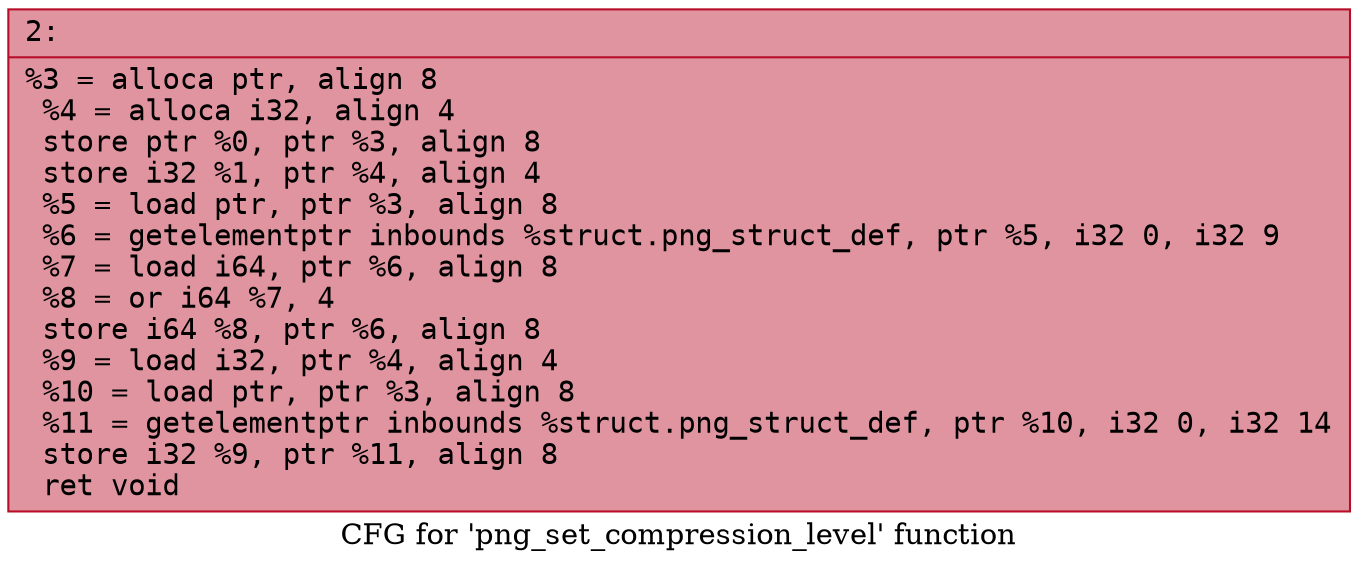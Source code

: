 digraph "CFG for 'png_set_compression_level' function" {
	label="CFG for 'png_set_compression_level' function";

	Node0x6000021de170 [shape=record,color="#b70d28ff", style=filled, fillcolor="#b70d2870" fontname="Courier",label="{2:\l|  %3 = alloca ptr, align 8\l  %4 = alloca i32, align 4\l  store ptr %0, ptr %3, align 8\l  store i32 %1, ptr %4, align 4\l  %5 = load ptr, ptr %3, align 8\l  %6 = getelementptr inbounds %struct.png_struct_def, ptr %5, i32 0, i32 9\l  %7 = load i64, ptr %6, align 8\l  %8 = or i64 %7, 4\l  store i64 %8, ptr %6, align 8\l  %9 = load i32, ptr %4, align 4\l  %10 = load ptr, ptr %3, align 8\l  %11 = getelementptr inbounds %struct.png_struct_def, ptr %10, i32 0, i32 14\l  store i32 %9, ptr %11, align 8\l  ret void\l}"];
}
